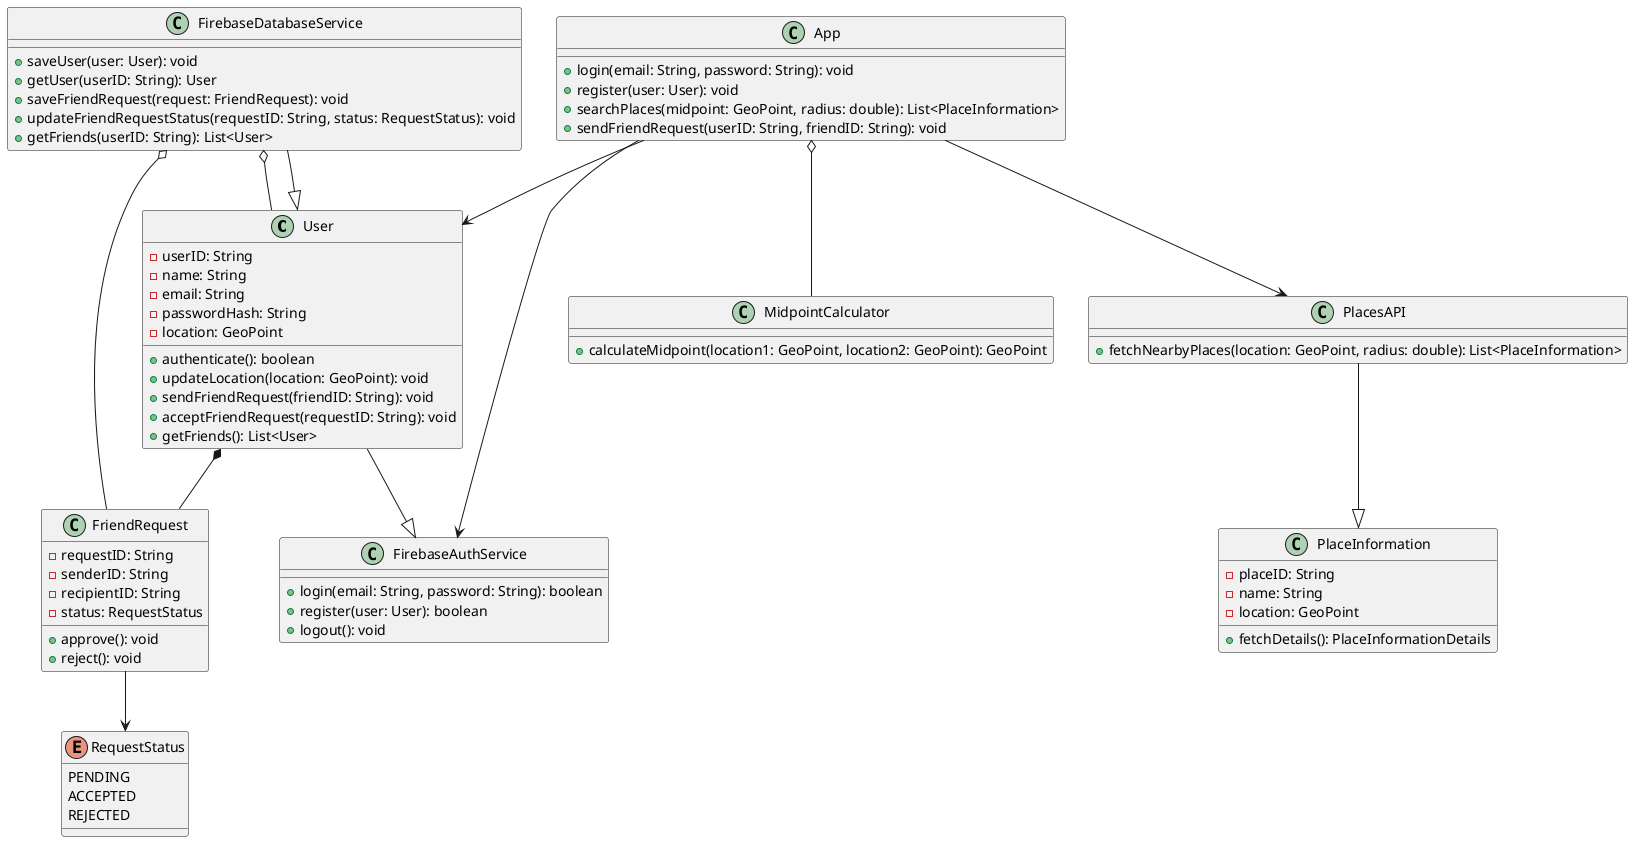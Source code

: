 @startuml

' Diagram: Class Diagram for User Management and Friend Requests

class User {
    - userID: String
    - name: String
    - email: String
    - passwordHash: String
    - location: GeoPoint
    + authenticate(): boolean
    + updateLocation(location: GeoPoint): void
    + sendFriendRequest(friendID: String): void
    + acceptFriendRequest(requestID: String): void
    + getFriends(): List<User>
}

class FriendRequest {
    - requestID: String
    - senderID: String
    - recipientID: String
    - status: RequestStatus
    + approve(): void
    + reject(): void
}

enum RequestStatus {
    PENDING
    ACCEPTED
    REJECTED
}

class FirebaseAuthService {
    + login(email: String, password: String): boolean
    + register(user: User): boolean
    + logout(): void
}

class FirebaseDatabaseService {
    + saveUser(user: User): void
    + getUser(userID: String): User
    + saveFriendRequest(request: FriendRequest): void
    + updateFriendRequestStatus(requestID: String, status: RequestStatus): void
    + getFriends(userID: String): List<User>
}

class MidpointCalculator {
    + calculateMidpoint(location1: GeoPoint, location2: GeoPoint): GeoPoint
}

class PlaceInformation {
    - placeID: String
    - name: String
    - location: GeoPoint
    + fetchDetails(): PlaceInformationDetails
}

class PlacesAPI {
    + fetchNearbyPlaces(location: GeoPoint, radius: double): List<PlaceInformation>
}

class App {
    + login(email: String, password: String): void
    + register(user: User): void
    + searchPlaces(midpoint: GeoPoint, radius: double): List<PlaceInformation>
    + sendFriendRequest(userID: String, friendID: String): void
}

User --|> FirebaseAuthService
User *-- FriendRequest
FirebaseDatabaseService o-- User
FirebaseDatabaseService o-- FriendRequest
FriendRequest --> RequestStatus
App --> User
App o-- MidpointCalculator
App --> PlacesAPI
App --> FirebaseAuthService
FirebaseDatabaseService --|> User
PlacesAPI --|> PlaceInformation

@enduml

@startuml

' Diagram: Class Diagram for PlaceInformation Search and Midpoint Calculation

class SearchPreferences {
    - radius: double
    - filters: List<String>
    + updateRadius(newRadius: double): void
    + addFilter(filter: String): void
    + removeFilter(filter: String): void
}

class PlaceInformationObserver {
    + update(placeList: List<PlaceInformation>): void
}

class SearchManager {
    - observers: List<PlaceInformationObserver>
    - currentSearchPreferences: SearchPreferences
    + addObserver(observer: PlaceInformationObserver): void
    + removeObserver(observer: PlaceInformationObserver): void
    + notifyObservers(): void
    + executeSearch(location: GeoPoint): List<PlaceInformation>
}

class SearchResults {
    - places: List<PlaceInformation>
    + displayResults(): void
}

class GeoPoint {
    - latitude: double
    - longitude: double
    + getCoordinates(): String
}

SearchPreferences *-- SearchManager
SearchManager o-- PlaceInformationObserver
SearchManager --> SearchResults
SearchResults --> PlaceInformation
PlaceInformation --> GeoPoint

@enduml
